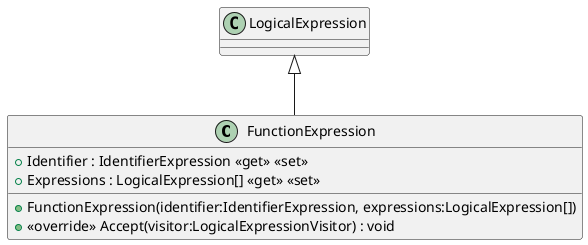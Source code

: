 @startuml
class FunctionExpression {
    + FunctionExpression(identifier:IdentifierExpression, expressions:LogicalExpression[])
    + Identifier : IdentifierExpression <<get>> <<set>>
    + Expressions : LogicalExpression[] <<get>> <<set>>
    + <<override>> Accept(visitor:LogicalExpressionVisitor) : void
}
LogicalExpression <|-- FunctionExpression
@enduml
